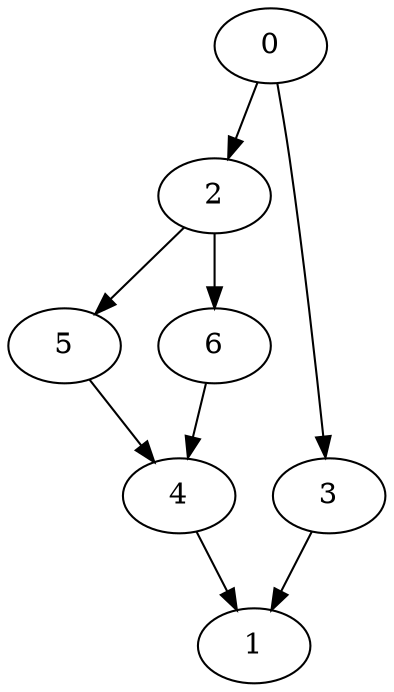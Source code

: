 digraph "SeriesParallel-MaxBf-2_Nodes_7_CCR_0.1_WeightType_Random" {
	0	 [Weight=21];
	2	 [Weight=70];
	0 -> 2	 [Weight=2];
	3	 [Weight=14];
	0 -> 3	 [Weight=2];
	1	 [Weight=70];
	5	 [Weight=70];
	2 -> 5	 [Weight=7];
	6	 [Weight=56];
	2 -> 6	 [Weight=5];
	3 -> 1	 [Weight=5];
	4	 [Weight=70];
	4 -> 1	 [Weight=8];
	5 -> 4	 [Weight=4];
	6 -> 4	 [Weight=4];
}
